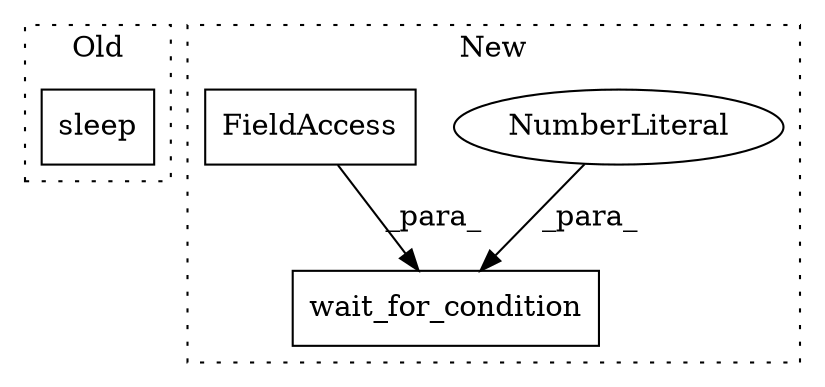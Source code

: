 digraph G {
subgraph cluster0 {
1 [label="sleep" a="32" s="1954,1961" l="6,1" shape="box"];
label = "Old";
style="dotted";
}
subgraph cluster1 {
2 [label="wait_for_condition" a="32" s="2566,2606" l="19,1" shape="box"];
3 [label="NumberLiteral" a="34" s="2599" l="2" shape="ellipse"];
4 [label="FieldAccess" a="22" s="2585" l="13" shape="box"];
label = "New";
style="dotted";
}
3 -> 2 [label="_para_"];
4 -> 2 [label="_para_"];
}